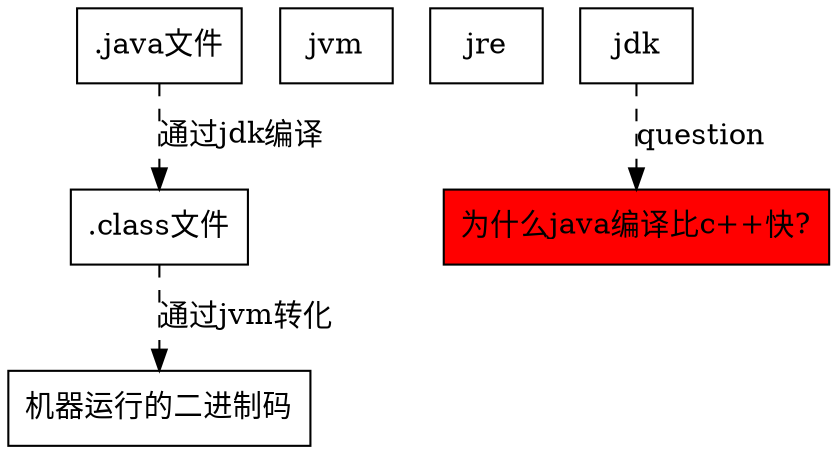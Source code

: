 digraph basis_JdkJre{
    node [shape = "box"]

    a1 [label = ".java文件"];
    a2 [label = ".class文件"];
    a3 [label = "机器运行的二进制码"];
    a4 [label = "jvm"];
    a5 [label = "jre"];
    a6 [label = "jdk"];
    a7 [label = "为什么java编译比c++快?" style = "filled" fillcolor = "red"];
    /* a8 [shape = "none" image = "./jdk&jvm.png"]; */

    a1 -> a2 [style = "dashed" color = "black" label = "通过jdk编译" labelcolor = "blueviolet"];
    a2 -> a3 [style = "dashed" color = "black" label = "通过jvm转化" labelcolor = "blueviolet"];

    a6 -> a7 [style = "dashed" color = "black" label = "question"];
}
